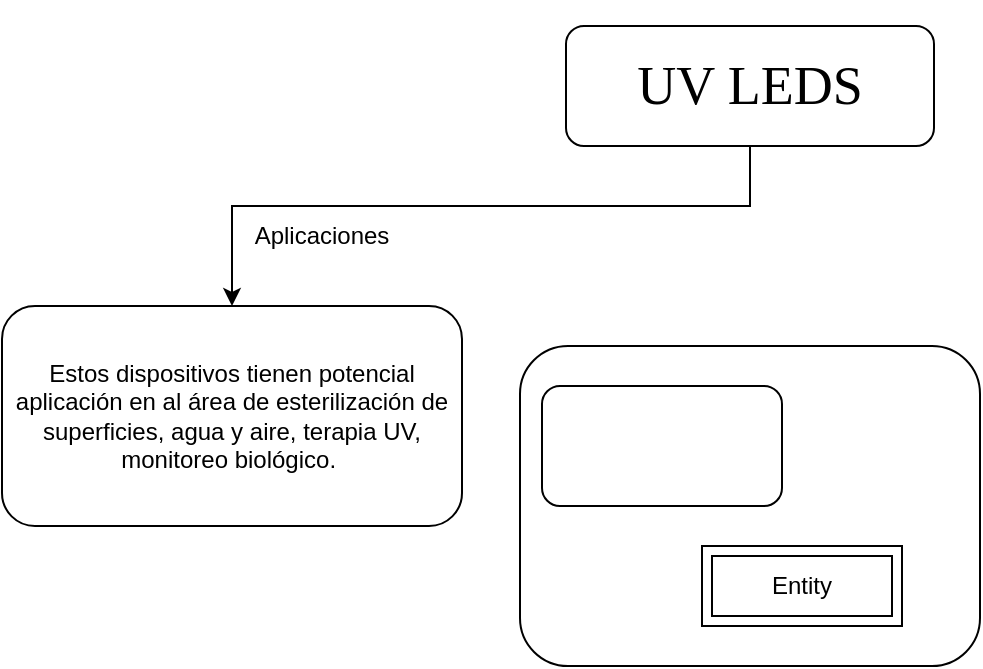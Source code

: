 <mxfile version="24.6.4" type="github">
  <diagram id="C5RBs43oDa-KdzZeNtuy" name="Page-1">
    <mxGraphModel dx="1002" dy="1704" grid="1" gridSize="10" guides="1" tooltips="1" connect="1" arrows="1" fold="1" page="1" pageScale="1" pageWidth="827" pageHeight="1169" math="0" shadow="0">
      <root>
        <mxCell id="WIyWlLk6GJQsqaUBKTNV-0" />
        <mxCell id="WIyWlLk6GJQsqaUBKTNV-1" parent="WIyWlLk6GJQsqaUBKTNV-0" />
        <mxCell id="D7W6FBou2w7uD_IczJEW-3" value="&lt;p class=&quot;MsoNormal&quot; align=&quot;center&quot; style=&quot;font-size: 27px;&quot;&gt;&lt;font face=&quot;Times New Roman, serif&quot; style=&quot;font-size: 27px;&quot;&gt;&lt;span style=&quot;font-size: 27px;&quot;&gt;UV LEDS&lt;/span&gt;&lt;/font&gt;&lt;/p&gt;" style="rounded=1;whiteSpace=wrap;html=1;strokeWidth=1;fontSize=27;" parent="WIyWlLk6GJQsqaUBKTNV-1" vertex="1">
          <mxGeometry x="322" y="-1080" width="184" height="60" as="geometry" />
        </mxCell>
        <mxCell id="D7W6FBou2w7uD_IczJEW-4" value="&lt;div&gt;Estos dispositivos tienen potencial aplicación en al área de esterilización de superficies, agua y aire, terapia UV, monitoreo biológico.&amp;nbsp;&lt;/div&gt;" style="rounded=1;whiteSpace=wrap;html=1;" parent="WIyWlLk6GJQsqaUBKTNV-1" vertex="1">
          <mxGeometry x="40" y="-940" width="230" height="110" as="geometry" />
        </mxCell>
        <mxCell id="1iXGeKjqvhcIx05kEj_B-0" value="" style="endArrow=classic;html=1;rounded=0;exitX=0.5;exitY=1;exitDx=0;exitDy=0;entryX=0.5;entryY=0;entryDx=0;entryDy=0;" edge="1" parent="WIyWlLk6GJQsqaUBKTNV-1" source="D7W6FBou2w7uD_IczJEW-3" target="D7W6FBou2w7uD_IczJEW-4">
          <mxGeometry width="50" height="50" relative="1" as="geometry">
            <mxPoint x="390" y="-870" as="sourcePoint" />
            <mxPoint x="440" y="-920" as="targetPoint" />
            <Array as="points">
              <mxPoint x="414" y="-990" />
              <mxPoint x="155" y="-990" />
            </Array>
          </mxGeometry>
        </mxCell>
        <mxCell id="1iXGeKjqvhcIx05kEj_B-1" value="Aplicaciones" style="text;html=1;align=center;verticalAlign=middle;whiteSpace=wrap;rounded=0;" vertex="1" parent="WIyWlLk6GJQsqaUBKTNV-1">
          <mxGeometry x="170" y="-990" width="60" height="30" as="geometry" />
        </mxCell>
        <mxCell id="1iXGeKjqvhcIx05kEj_B-3" value="" style="rounded=1;whiteSpace=wrap;html=1;direction=west;" vertex="1" parent="WIyWlLk6GJQsqaUBKTNV-1">
          <mxGeometry x="299" y="-920" width="230" height="160" as="geometry" />
        </mxCell>
        <mxCell id="1iXGeKjqvhcIx05kEj_B-6" value="" style="rounded=1;whiteSpace=wrap;html=1;" vertex="1" parent="WIyWlLk6GJQsqaUBKTNV-1">
          <mxGeometry x="310" y="-900" width="120" height="60" as="geometry" />
        </mxCell>
        <mxCell id="1iXGeKjqvhcIx05kEj_B-7" value="Entity" style="shape=ext;margin=3;double=1;whiteSpace=wrap;html=1;align=center;" vertex="1" parent="WIyWlLk6GJQsqaUBKTNV-1">
          <mxGeometry x="390" y="-820" width="100" height="40" as="geometry" />
        </mxCell>
      </root>
    </mxGraphModel>
  </diagram>
</mxfile>
